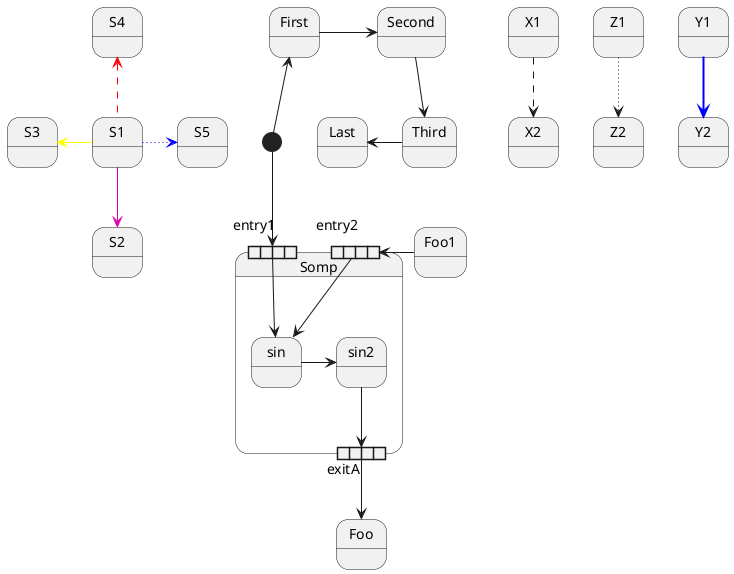 @startuml

[*] -up-> First
First -right-> Second
Second --> Third
Third -left-> Last

State S1
State S2
S1 -[#DD00AA]-> S2
S1 -left[#yellow]-> S3
S1 -up[#red,dashed]-> S4
S1 -right[dotted,#blue]-> S5

X1 -[dashed]-> X2
Z1 -[dotted]-> Z2
Y1 -[#blue,bold]-> Y2


state Somp {
  state entry1 <<expansionInput>>
  state entry2 <<expansionInput>>
  state sin
  entry1 --> sin
  entry2 -> sin
  sin -> sin2
  sin2 --> exitA <<expansionOutput>>
}

[*] --> entry1
exitA --> Foo
Foo1 -> entry2


@enduml

